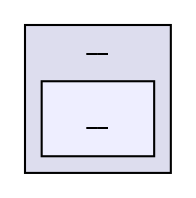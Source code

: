 digraph "fmod/android/fmodstudioapi10503android/api/lowlevel/examples/eclipse/3d/obj/local/armeabi/objs-debug/example/__/__/__" {
  compound=true
  node [ fontsize="10", fontname="Helvetica"];
  edge [ labelfontsize="10", labelfontname="Helvetica"];
  subgraph clusterdir_c4ccee0dc0cc7b18dae4da0d54236a0e {
    graph [ bgcolor="#ddddee", pencolor="black", label="__" fontname="Helvetica", fontsize="10", URL="dir_c4ccee0dc0cc7b18dae4da0d54236a0e.html"]
  dir_01b455576d442a8c526dbd4281911b43 [shape=box, label="__", style="filled", fillcolor="#eeeeff", pencolor="black", URL="dir_01b455576d442a8c526dbd4281911b43.html"];
  }
}
